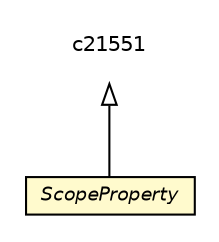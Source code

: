 #!/usr/local/bin/dot
#
# Class diagram 
# Generated by UMLGraph version 5.2 (http://www.umlgraph.org/)
#

digraph G {
	edge [fontname="Helvetica",fontsize=10,labelfontname="Helvetica",labelfontsize=10];
	node [fontname="Helvetica",fontsize=10,shape=plaintext];
	nodesep=0.25;
	ranksep=0.5;
	// chameleon.core.scope.ScopeProperty
	c21486 [label=<<table title="chameleon.core.scope.ScopeProperty" border="0" cellborder="1" cellspacing="0" cellpadding="2" port="p" bgcolor="lemonChiffon" href="./ScopeProperty.html">
		<tr><td><table border="0" cellspacing="0" cellpadding="1">
<tr><td align="center" balign="center"><font face="Helvetica-Oblique"> ScopeProperty </font></td></tr>
		</table></td></tr>
		</table>>, fontname="Helvetica", fontcolor="black", fontsize=9.0];
	//chameleon.core.scope.ScopeProperty extends <any>
	c21551:p -> c21486:p [dir=back,arrowtail=empty];
}

